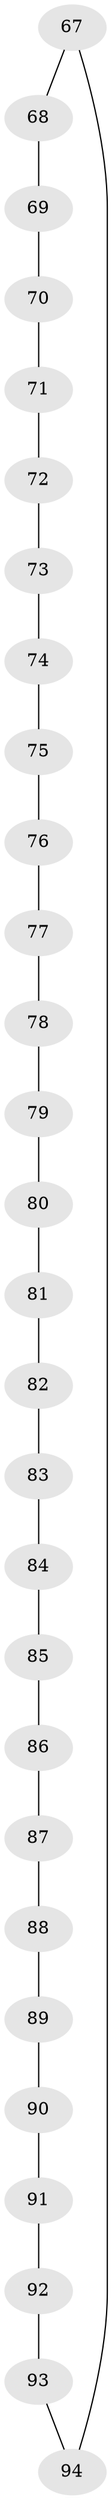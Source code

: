 // original degree distribution, {2: 1.0}
// Generated by graph-tools (version 1.1) at 2025/59/03/04/25 21:59:49]
// undirected, 28 vertices, 28 edges
graph export_dot {
graph [start="1"]
  node [color=gray90,style=filled];
  67 [super="+66"];
  68;
  69;
  70;
  71;
  72;
  73;
  74;
  75;
  76;
  77;
  78;
  79;
  80;
  81;
  82;
  83;
  84;
  85;
  86;
  87;
  88;
  89;
  90;
  91;
  92;
  93;
  94 [super="+5+6+13+14+21+22+29+30+37+38+45+46+53+54+61+62"];
  67 -- 68;
  67 -- 94;
  68 -- 69;
  69 -- 70;
  70 -- 71;
  71 -- 72;
  72 -- 73;
  73 -- 74;
  74 -- 75;
  75 -- 76;
  76 -- 77;
  77 -- 78;
  78 -- 79;
  79 -- 80;
  80 -- 81;
  81 -- 82;
  82 -- 83;
  83 -- 84;
  84 -- 85;
  85 -- 86;
  86 -- 87;
  87 -- 88;
  88 -- 89;
  89 -- 90;
  90 -- 91;
  91 -- 92;
  92 -- 93;
  93 -- 94;
}
